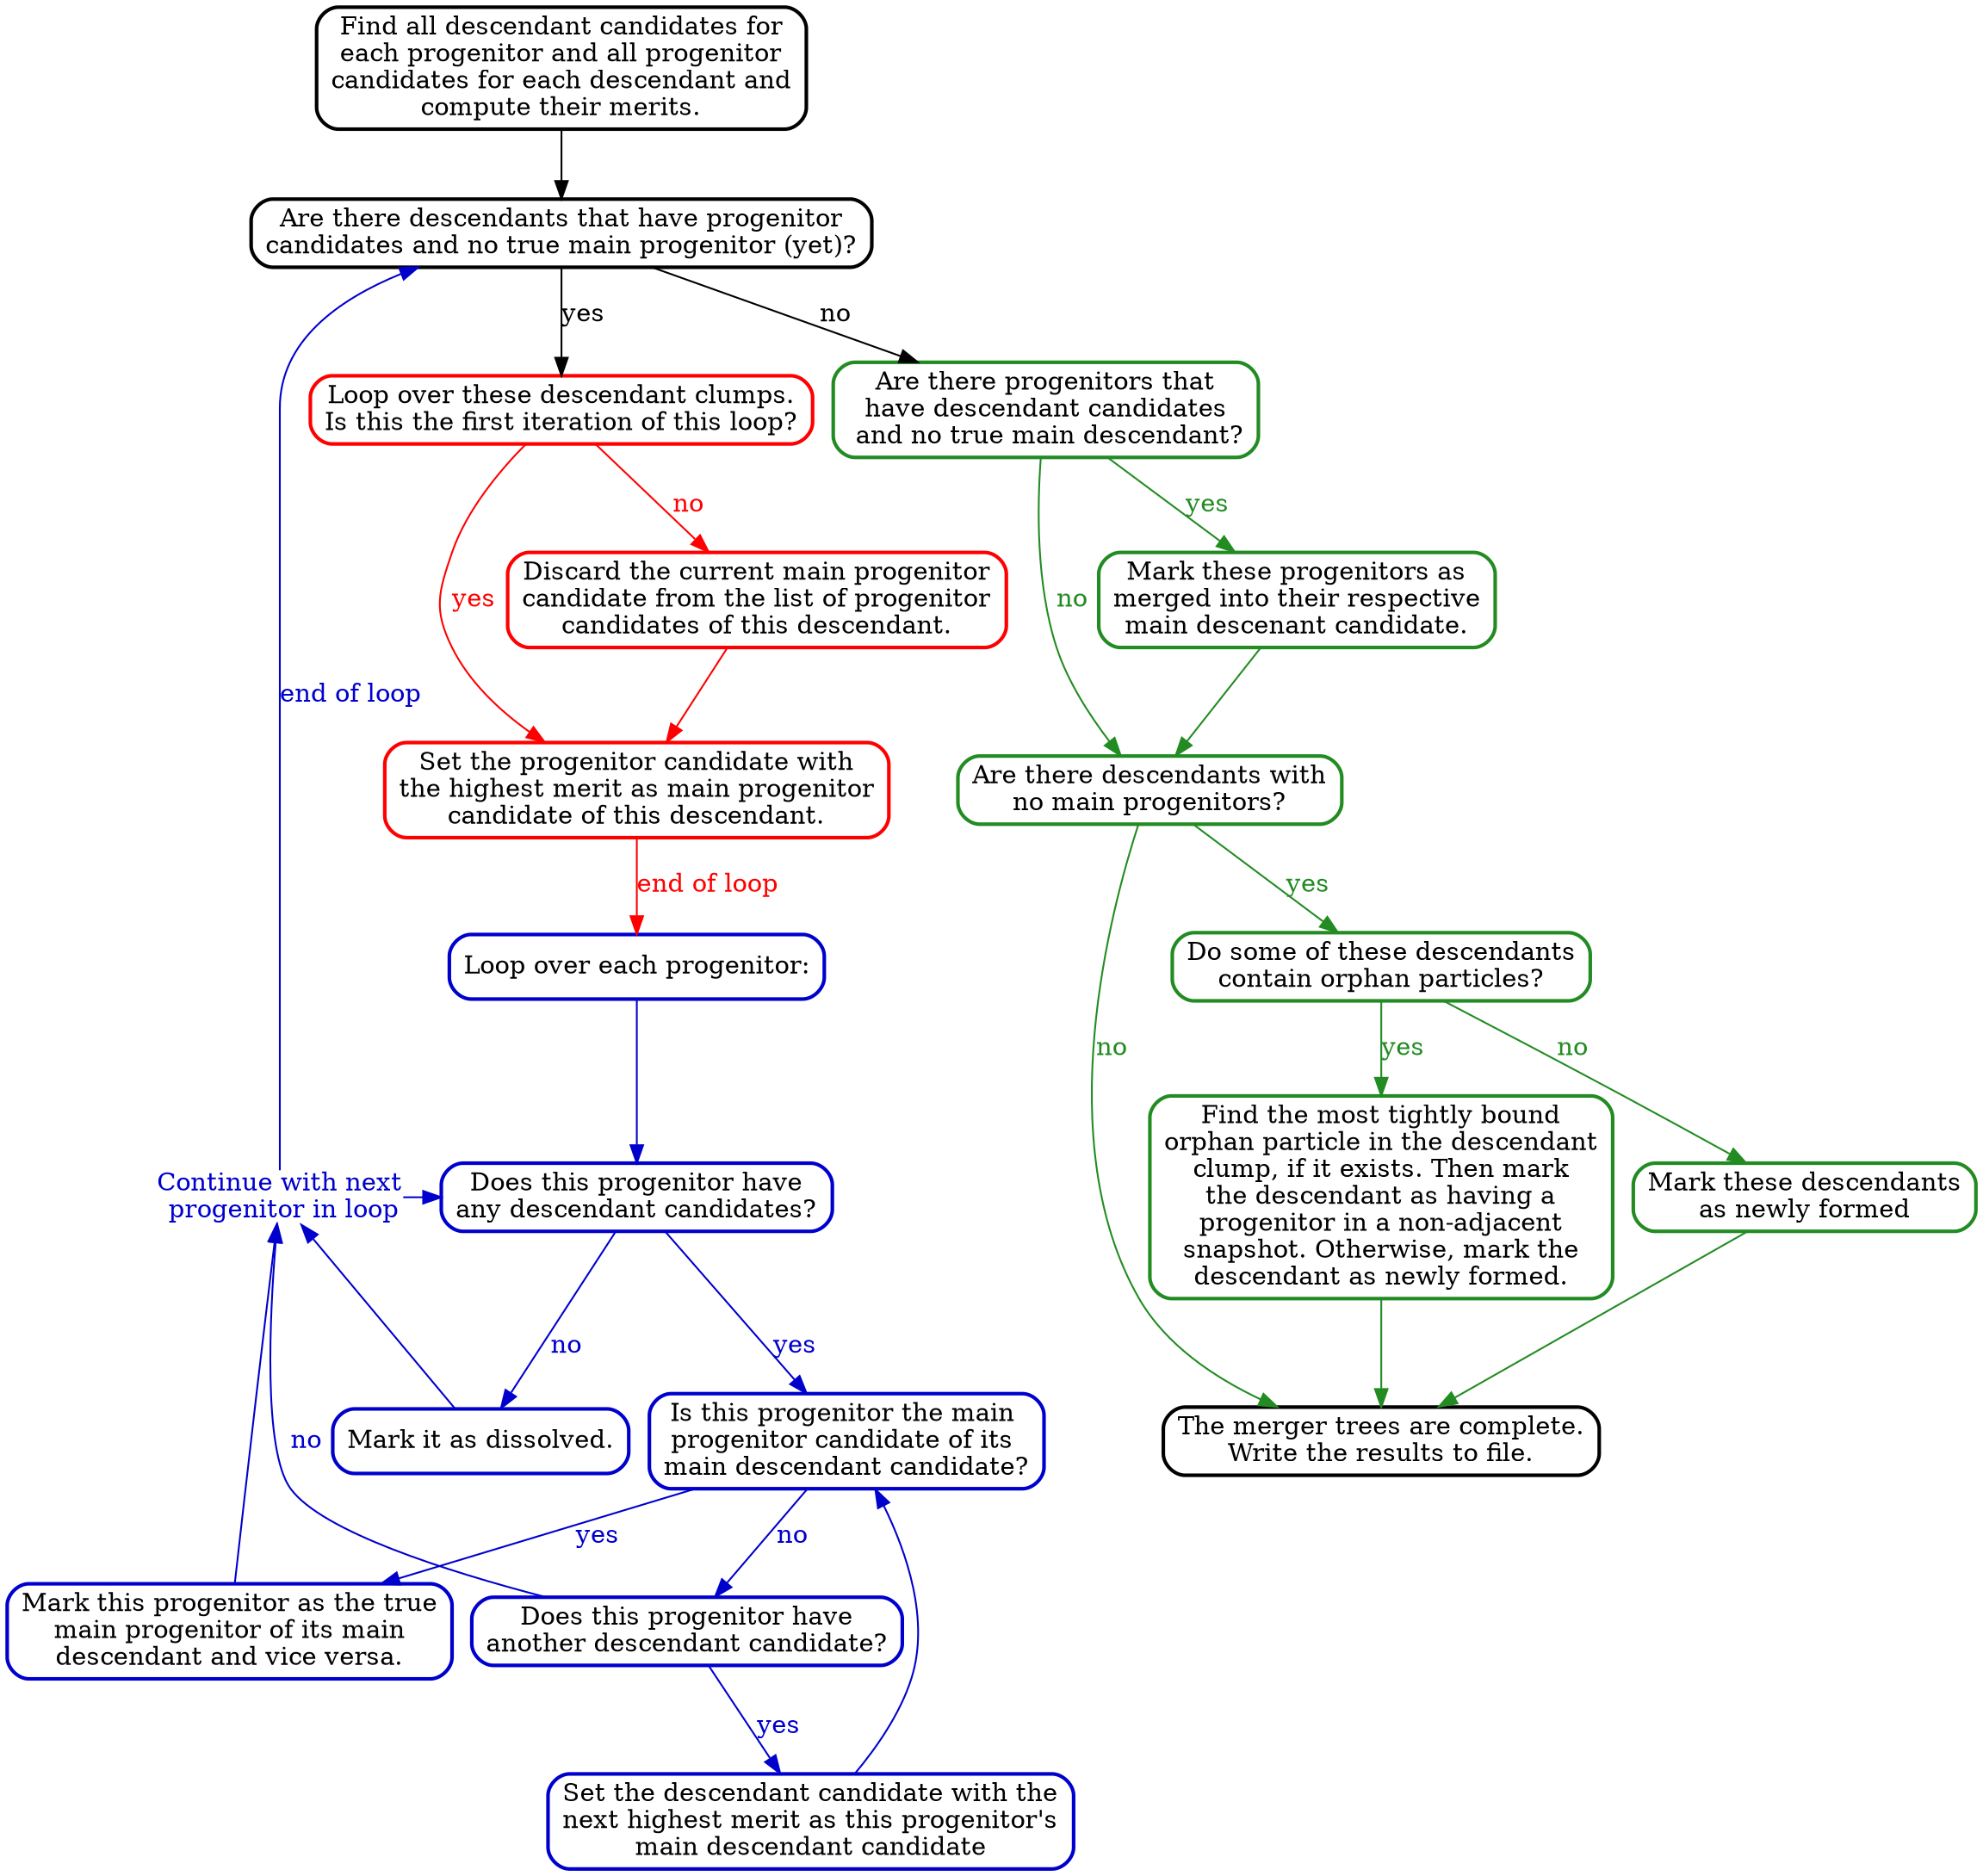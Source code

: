 digraph G {
    // compound=true; // Needed to connect subgraphs

    ranksep=0.52;
    nodesep=0.15;

    node [shape = rect, style=rounded; penwidth=2;];
    rankdir = TB;
    
    // subgraph clusterMerit{
    //     find_prog_merit [label="Each descendant: Compute merit function for each of its progenitor candidates."];
    //     find_desc_merit [label="Each progenitor: Compute merit function for each of its descendant candidates."];
    //     empty1 [label="", shape="plaintext"];
    //
    //     {
    //         rank = same;
    //         // Here you enforce the desired order with "invisible" edges and arrowheads
    //         edge [style=invis];
    //         find_prog_merit -> empty1 -> find_desc_merit;
    //         rankdir = LR;
    //     }
    // }

    // subgraph clusterMainCandidate {
    //     find_main_prog [label="Each descendant: Find main progenitor candidate: The candidate with highest merit."];
    //     find_main_desc [label="Each progenitor: Find main descendant candidate: The candidate with highest merit."];
    //     empty2 [label="", shape="plaintext"];
    //
    //     {
    //         rank = same;
    //         // Here you enforce the desired order with "invisible" edges and arrowheads
    //         edge [style=invis];
    //         find_main_prog -> empty2 -> find_main_desc;
    //         rankdir = LR;
    //     }
    // }

    start [label="Find all descendant candidates for\neach progenitor and all progenitor\ncandidates for each descendant and\ncompute their merits."]
    tree_loop_top [label="Are there descendants that have progenitor\ncandidates and no true main progenitor (yet)?"];
    start -> tree_loop_top;
    end [label = "The merger trees are complete.\nWrite the results to file."];

    {
        // DESCENDANT LOOP NODES

        node [color = red; fonstize=36.0;];

        // desc_loop [label="Loop over these descendant clumps:\nHas this descendant checked all\nits progenitor candidates before?"];
        desc_loop [label="Loop over these descendant clumps.\nIs this the first iteration of this loop?"];
        desc_discard_main [label="Discard the current main progenitor\ncandidate from the list of progenitor\ncandidates of this descendant."];
        desc_use_next_prog [label="Set the progenitor candidate with\nthe highest merit as main progenitor\ncandidate of this descendant."]
        // continue_desc_loop [label="Continue with next\n descendant in loop", shape="plain", fontcolor=red];
    }
    {
        // PROGENITOR NODES

        node [color="blue3"];
        prog_loop [label="Loop over each progenitor:"];
        prog_do [label="Does this progenitor have\nany descendant candidates?"];
        prog_dissolved [label="Mark it as dissolved."];
        is_match [label="Is this progenitor the main \nprogenitor candidate of its \nmain descendant candidate?"];
        end_loop [label="Mark this progenitor as the true\nmain progenitor of its main\ndescendant and vice versa."];
        does_progenitor_have_descendants_left [label="Does this progenitor have\nanother descendant candidate?"];
        move_to_next_main_desc [label="Set the descendant candidate with the\nnext highest merit as this progenitor's\nmain descendant candidate"];

        continue_prog_loop [label="Continue with next\n progenitor in loop", shape="plain", fontcolor=blue3];
        {rank = same; prog_do; continue_prog_loop;}
    }
    {
        // MERGE/FINISH NODES

        node [color = forestgreen];

        merge_loop [label="Are there progenitors that\nhave descendant candidates\n and no true main descendant?"];
        merge_progenitors [label = "Mark these progenitors as\nmerged into their respective\nmain descenant candidate."];
        newly_formed [label = "Are there descendants with\nno main progenitors?"];
        desc_has_pmprogs [label = "Do some of these descendants\ncontain orphan particles?"];
        find_best_pmprog [label = "Find the most tightly bound\norphan particle in the descendant\nclump, if it exists. Then mark\nthe descendant as having a\nprogenitor in a non-adjacent\nsnapshot. Otherwise, mark the\ndescendant as newly formed."];
        desc_is_new [label = "Mark these descendants\nas newly formed"];
    }
    {
        // UNCOLORED EDGES

        node [color = black];
        edge [color = black];
        // empty1 -> empty2;
        // empty2 -> tree_loop_top;
        tree_loop_top -> desc_loop [label="yes"];
        tree_loop_top -> merge_loop [label="no"];
    }
    {
        // DESCENDANT LOOP EDGES
        
        edge [color = red; fontcolor = red];
        desc_loop -> desc_discard_main [label = "no"];
        desc_loop -> desc_use_next_prog [label = "yes"];
        desc_discard_main -> desc_use_next_prog;
        // desc_use_next_prog -> continue_desc_loop;
        // continue_desc_loop -> desc_loop;
        desc_use_next_prog -> prog_loop [label = "end of loop"];

    }
    {
        // PROGENITOR EDGES

        edge [color="blue3", fontcolor="blue3"];

        prog_loop -> prog_do;
        prog_do -> is_match[label="yes"];
        prog_do -> prog_dissolved[label="no"];
        prog_dissolved -> continue_prog_loop;
        is_match -> end_loop [label="yes"];
        end_loop -> continue_prog_loop;
        is_match -> does_progenitor_have_descendants_left [label="no"];
        does_progenitor_have_descendants_left -> move_to_next_main_desc [label="yes"];
        does_progenitor_have_descendants_left -> continue_prog_loop [label="no"];
        move_to_next_main_desc -> is_match;
        continue_prog_loop -> prog_do;
        continue_prog_loop -> tree_loop_top [label="end of loop"];
    }
    {

        // MERGING/FINISHING EDGES

        edge [color = forestgreen, fontcolor=forestgreen];

        merge_loop -> newly_formed [label = "no"];
        merge_loop -> merge_progenitors [label="yes"];
        merge_progenitors -> newly_formed;
        newly_formed -> end [label="no"];
        newly_formed -> desc_has_pmprogs [label = "yes"];
        desc_has_pmprogs -> desc_is_new [label  = "no"];
        desc_is_new -> end;
        desc_has_pmprogs -> find_best_pmprog [label = "yes"];
        find_best_pmprog -> end;
    }
    
}
